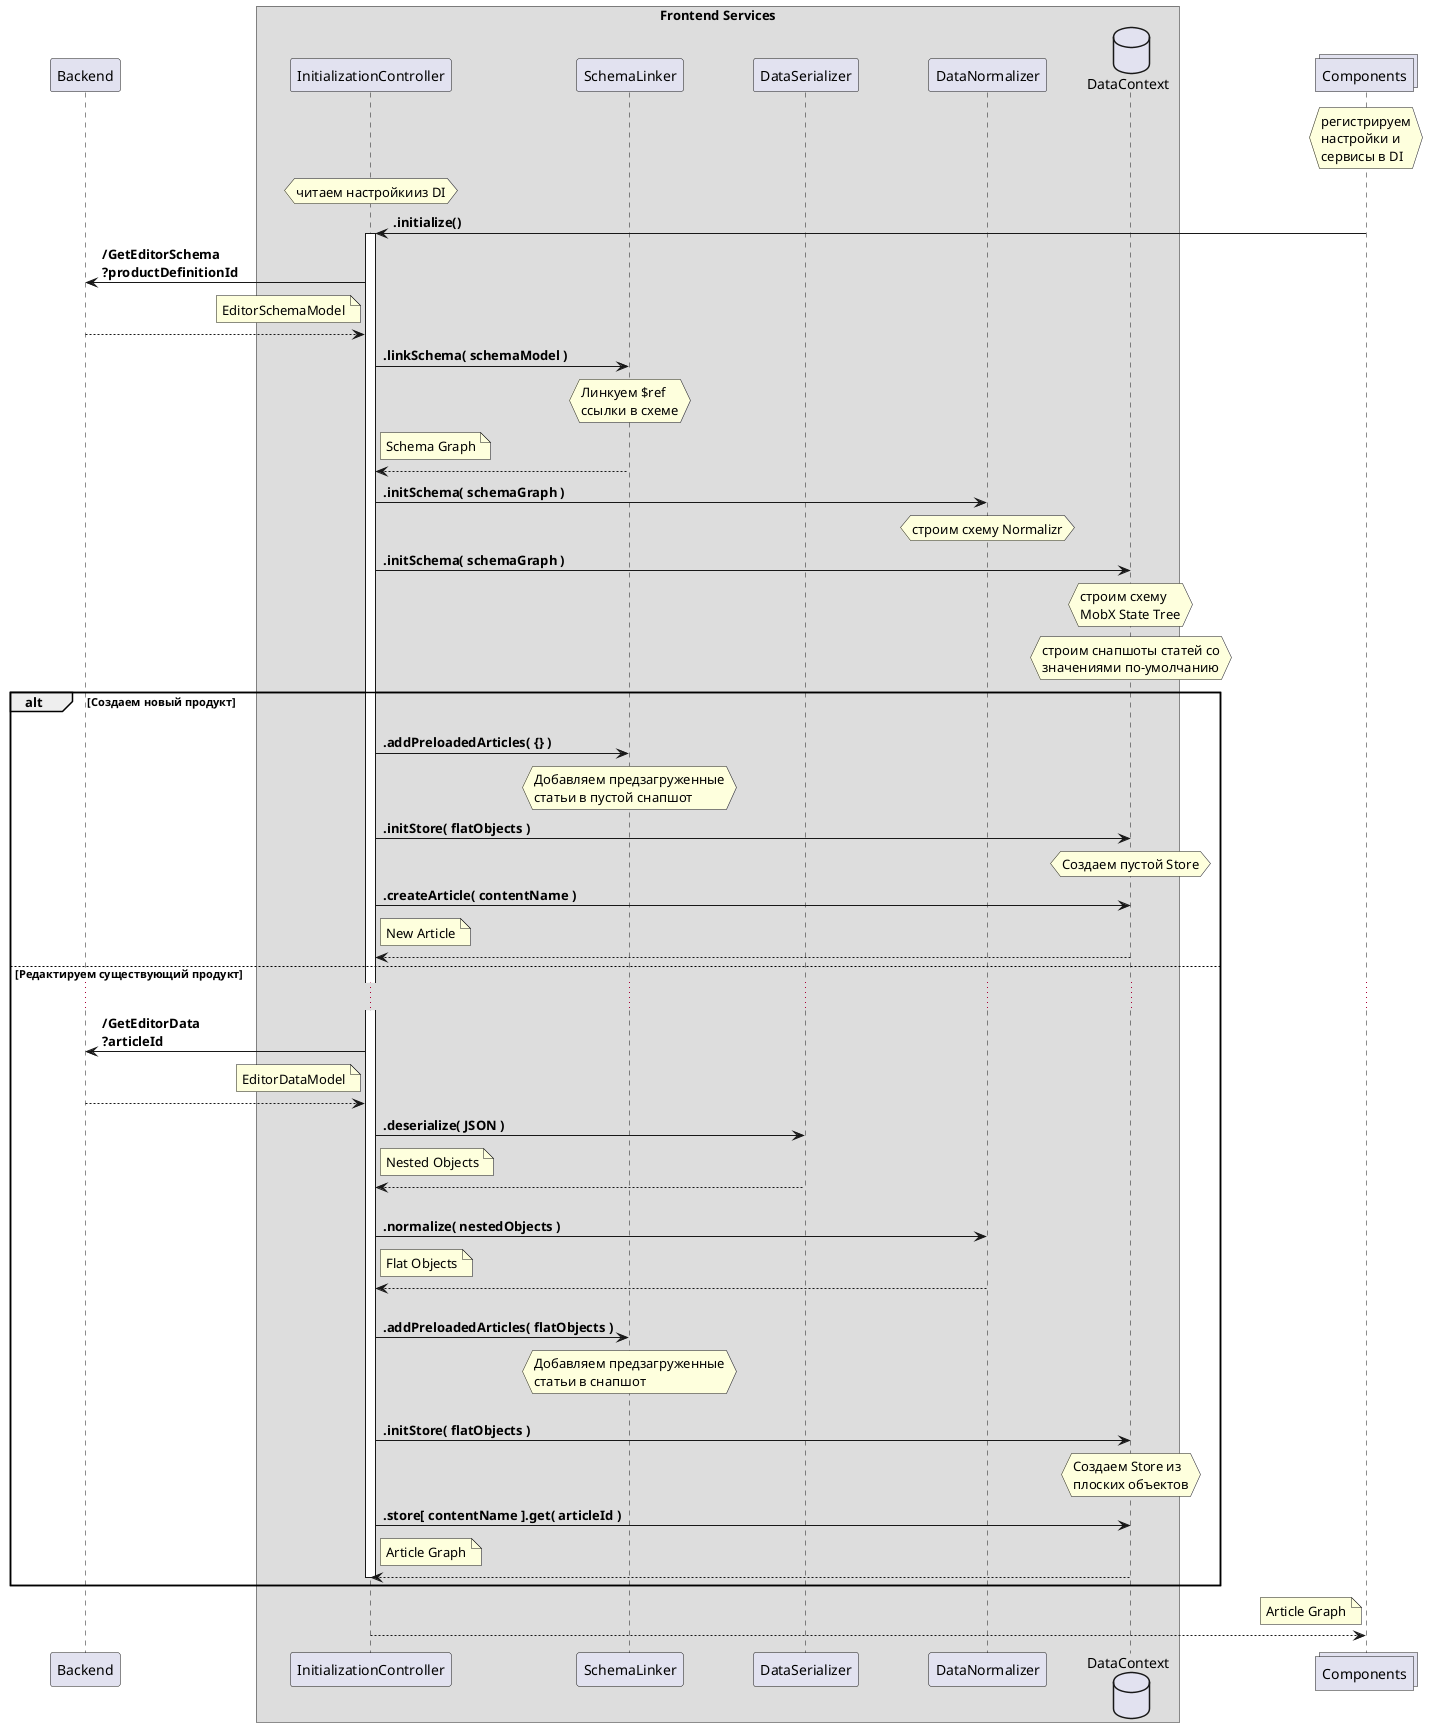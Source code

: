 @startuml EditorInitialization
skinparam shadowing false
skinparam ParticipantPadding 30
skinparam BoxPadding 100

participant Backend

box "Frontend Services"
participant InitializationController
participant SchemaLinker
participant DataSerializer
participant DataNormalizer
database DataContext
end box

collections Components

hnote over Components
  регистрируем
  настройки и
  сервисы в DI
end note

hnote over InitializationController
  читаем настройкииз DI
end note

Components -> InitializationController: <b>.initialize()
activate InitializationController

InitializationController -> Backend: <b>/GetEditorSchema\n<b>?productDefinitionId
note left of InitializationController: EditorSchemaModel
Backend --> InitializationController

InitializationController -> SchemaLinker: <b>.linkSchema( schemaModel )
hnote over SchemaLinker
 Линкуем $ref
 ссылки в схеме
end note

note right of InitializationController: Schema Graph
SchemaLinker --> InitializationController

InitializationController -> DataNormalizer: <b>.initSchema( schemaGraph )
hnote over DataNormalizer: строим схему Normalizr

InitializationController -> DataContext: <b>.initSchema( schemaGraph )
hnote over DataContext
  строим схему
  MobX State Tree
end note
hnote over DataContext
  строим снапшоты статей со
  значениями по-умолчанию
end note

alt Создаем новый продукт

  InitializationController -> SchemaLinker: \n<b>.addPreloadedArticles( {} )
  hnote over SchemaLinker
    Добавляем предзагруженные
    статьи в пустой снапшот
  end note

  InitializationController -> DataContext: <b>.initStore( flatObjects )
  hnote over DataContext: Создаем пустой Store

  InitializationController -> DataContext: <b>.createArticle( contentName )

  note right of InitializationController: New Article
  DataContext --> InitializationController

else Редактируем существующий продукт

  ...

  InitializationController -> Backend: <b>/GetEditorData\n<b>?articleId
  note left of InitializationController: EditorDataModel
  Backend --> InitializationController:

  InitializationController -> DataSerializer: <b>.deserialize( JSON )
  note right of InitializationController: Nested Objects
  DataSerializer --> InitializationController

  InitializationController -> DataNormalizer: \n<b>.normalize( nestedObjects )
  note right of InitializationController: Flat Objects
  DataNormalizer --> InitializationController

  InitializationController -> SchemaLinker: \n<b>.addPreloadedArticles( flatObjects )
  hnote over SchemaLinker
    Добавляем предзагруженные
    статьи в снапшот
  end note

  InitializationController -> DataContext: \n<b>.initStore( flatObjects )
  hnote over DataContext
    Создаем Store из
    плоских объектов
  end note

  InitializationController -> DataContext: <b>.store[ contentName ].get( articleId )
  note right of InitializationController: Article Graph
  DataContext --> InitializationController

deactivate InitializationController
end

note left of Components: Article Graph
InitializationController --> Components

deactivate InitializationController

@enduml